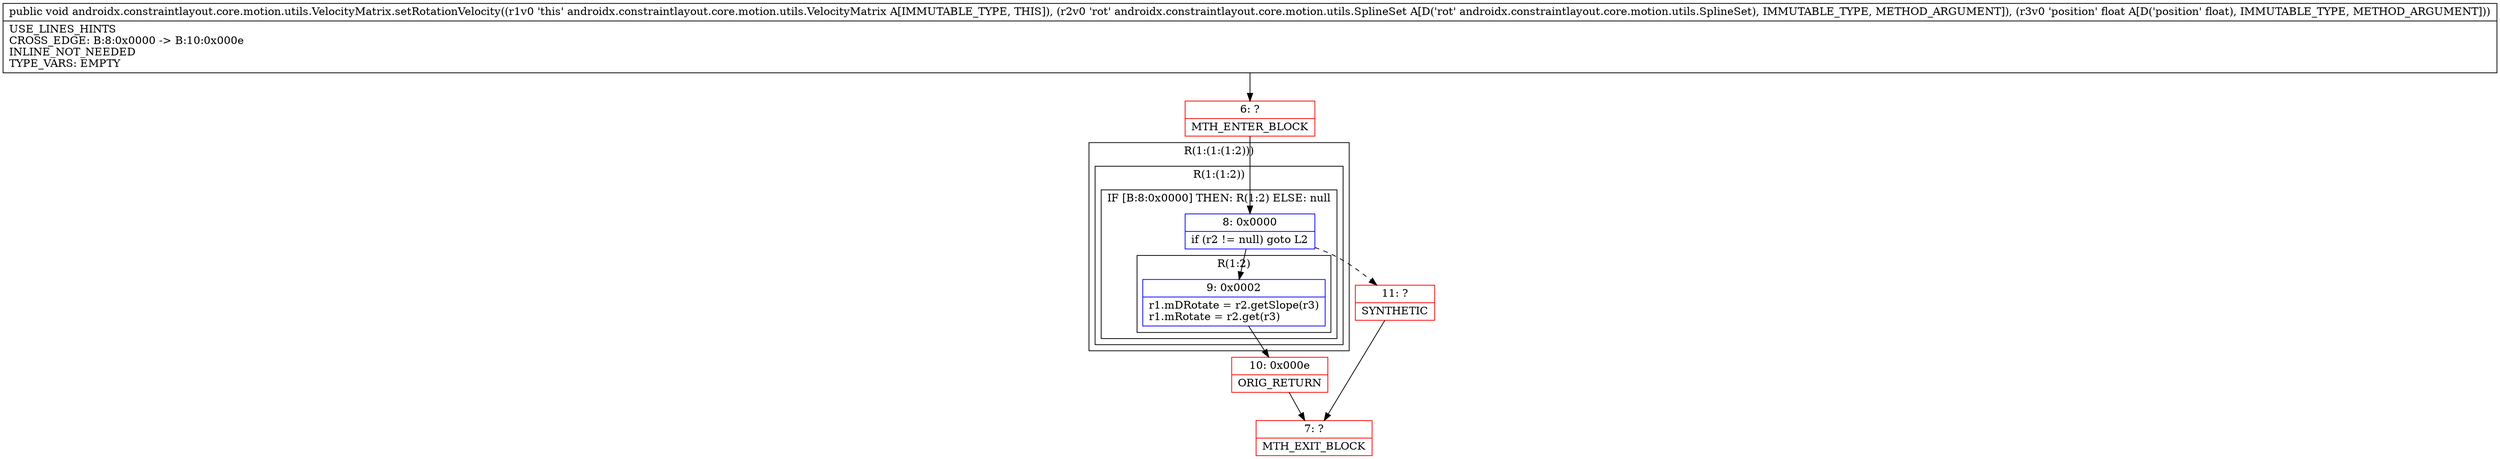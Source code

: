 digraph "CFG forandroidx.constraintlayout.core.motion.utils.VelocityMatrix.setRotationVelocity(Landroidx\/constraintlayout\/core\/motion\/utils\/SplineSet;F)V" {
subgraph cluster_Region_1727407272 {
label = "R(1:(1:(1:2)))";
node [shape=record,color=blue];
subgraph cluster_Region_1774570429 {
label = "R(1:(1:2))";
node [shape=record,color=blue];
subgraph cluster_IfRegion_770232045 {
label = "IF [B:8:0x0000] THEN: R(1:2) ELSE: null";
node [shape=record,color=blue];
Node_8 [shape=record,label="{8\:\ 0x0000|if (r2 != null) goto L2\l}"];
subgraph cluster_Region_872567119 {
label = "R(1:2)";
node [shape=record,color=blue];
Node_9 [shape=record,label="{9\:\ 0x0002|r1.mDRotate = r2.getSlope(r3)\lr1.mRotate = r2.get(r3)\l}"];
}
}
}
}
Node_6 [shape=record,color=red,label="{6\:\ ?|MTH_ENTER_BLOCK\l}"];
Node_10 [shape=record,color=red,label="{10\:\ 0x000e|ORIG_RETURN\l}"];
Node_7 [shape=record,color=red,label="{7\:\ ?|MTH_EXIT_BLOCK\l}"];
Node_11 [shape=record,color=red,label="{11\:\ ?|SYNTHETIC\l}"];
MethodNode[shape=record,label="{public void androidx.constraintlayout.core.motion.utils.VelocityMatrix.setRotationVelocity((r1v0 'this' androidx.constraintlayout.core.motion.utils.VelocityMatrix A[IMMUTABLE_TYPE, THIS]), (r2v0 'rot' androidx.constraintlayout.core.motion.utils.SplineSet A[D('rot' androidx.constraintlayout.core.motion.utils.SplineSet), IMMUTABLE_TYPE, METHOD_ARGUMENT]), (r3v0 'position' float A[D('position' float), IMMUTABLE_TYPE, METHOD_ARGUMENT]))  | USE_LINES_HINTS\lCROSS_EDGE: B:8:0x0000 \-\> B:10:0x000e\lINLINE_NOT_NEEDED\lTYPE_VARS: EMPTY\l}"];
MethodNode -> Node_6;Node_8 -> Node_9;
Node_8 -> Node_11[style=dashed];
Node_9 -> Node_10;
Node_6 -> Node_8;
Node_10 -> Node_7;
Node_11 -> Node_7;
}

